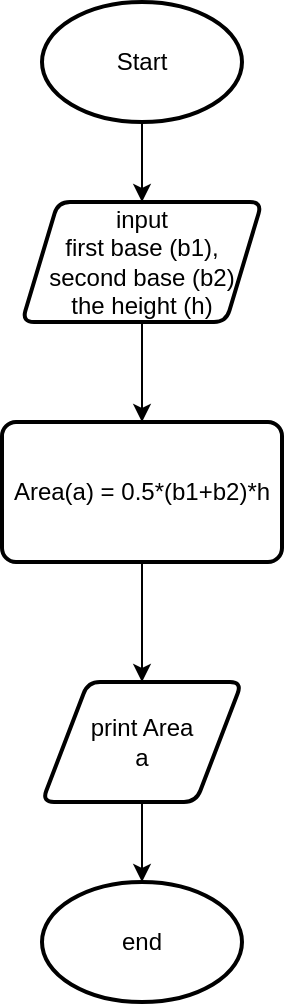 <mxfile version="20.3.0" type="device"><diagram id="Oev54RcoCYxZ1M7mFaxN" name="Page-1"><mxGraphModel dx="979" dy="590" grid="1" gridSize="10" guides="1" tooltips="1" connect="1" arrows="1" fold="1" page="1" pageScale="1" pageWidth="850" pageHeight="1100" math="0" shadow="0"><root><mxCell id="0"/><mxCell id="1" parent="0"/><mxCell id="E2vwsNXHmf0xukDSV7jB-6" value="" style="edgeStyle=orthogonalEdgeStyle;rounded=0;orthogonalLoop=1;jettySize=auto;html=1;" edge="1" parent="1" source="E2vwsNXHmf0xukDSV7jB-1" target="E2vwsNXHmf0xukDSV7jB-2"><mxGeometry relative="1" as="geometry"/></mxCell><mxCell id="E2vwsNXHmf0xukDSV7jB-1" value="Start" style="strokeWidth=2;html=1;shape=mxgraph.flowchart.start_1;whiteSpace=wrap;" vertex="1" parent="1"><mxGeometry x="370" y="60" width="100" height="60" as="geometry"/></mxCell><mxCell id="E2vwsNXHmf0xukDSV7jB-7" value="" style="edgeStyle=orthogonalEdgeStyle;rounded=0;orthogonalLoop=1;jettySize=auto;html=1;" edge="1" parent="1" source="E2vwsNXHmf0xukDSV7jB-2" target="E2vwsNXHmf0xukDSV7jB-3"><mxGeometry relative="1" as="geometry"/></mxCell><mxCell id="E2vwsNXHmf0xukDSV7jB-2" value="input&lt;br&gt;first base (b1),&lt;br&gt;second base (b2)&lt;br&gt;the height (h)" style="shape=parallelogram;html=1;strokeWidth=2;perimeter=parallelogramPerimeter;whiteSpace=wrap;rounded=1;arcSize=12;size=0.15;" vertex="1" parent="1"><mxGeometry x="360" y="160" width="120" height="60" as="geometry"/></mxCell><mxCell id="E2vwsNXHmf0xukDSV7jB-8" value="" style="edgeStyle=orthogonalEdgeStyle;rounded=0;orthogonalLoop=1;jettySize=auto;html=1;" edge="1" parent="1" source="E2vwsNXHmf0xukDSV7jB-3" target="E2vwsNXHmf0xukDSV7jB-4"><mxGeometry relative="1" as="geometry"/></mxCell><mxCell id="E2vwsNXHmf0xukDSV7jB-3" value="Area(a) = 0.5*(b1+b2)*h" style="rounded=1;whiteSpace=wrap;html=1;absoluteArcSize=1;arcSize=14;strokeWidth=2;" vertex="1" parent="1"><mxGeometry x="350" y="270" width="140" height="70" as="geometry"/></mxCell><mxCell id="E2vwsNXHmf0xukDSV7jB-9" value="" style="edgeStyle=orthogonalEdgeStyle;rounded=0;orthogonalLoop=1;jettySize=auto;html=1;" edge="1" parent="1" source="E2vwsNXHmf0xukDSV7jB-4" target="E2vwsNXHmf0xukDSV7jB-5"><mxGeometry relative="1" as="geometry"/></mxCell><mxCell id="E2vwsNXHmf0xukDSV7jB-4" value="print Area&lt;br&gt;a" style="shape=parallelogram;html=1;strokeWidth=2;perimeter=parallelogramPerimeter;whiteSpace=wrap;rounded=1;arcSize=12;size=0.23;" vertex="1" parent="1"><mxGeometry x="370" y="400" width="100" height="60" as="geometry"/></mxCell><mxCell id="E2vwsNXHmf0xukDSV7jB-5" value="end" style="strokeWidth=2;html=1;shape=mxgraph.flowchart.start_1;whiteSpace=wrap;" vertex="1" parent="1"><mxGeometry x="370" y="500" width="100" height="60" as="geometry"/></mxCell></root></mxGraphModel></diagram></mxfile>